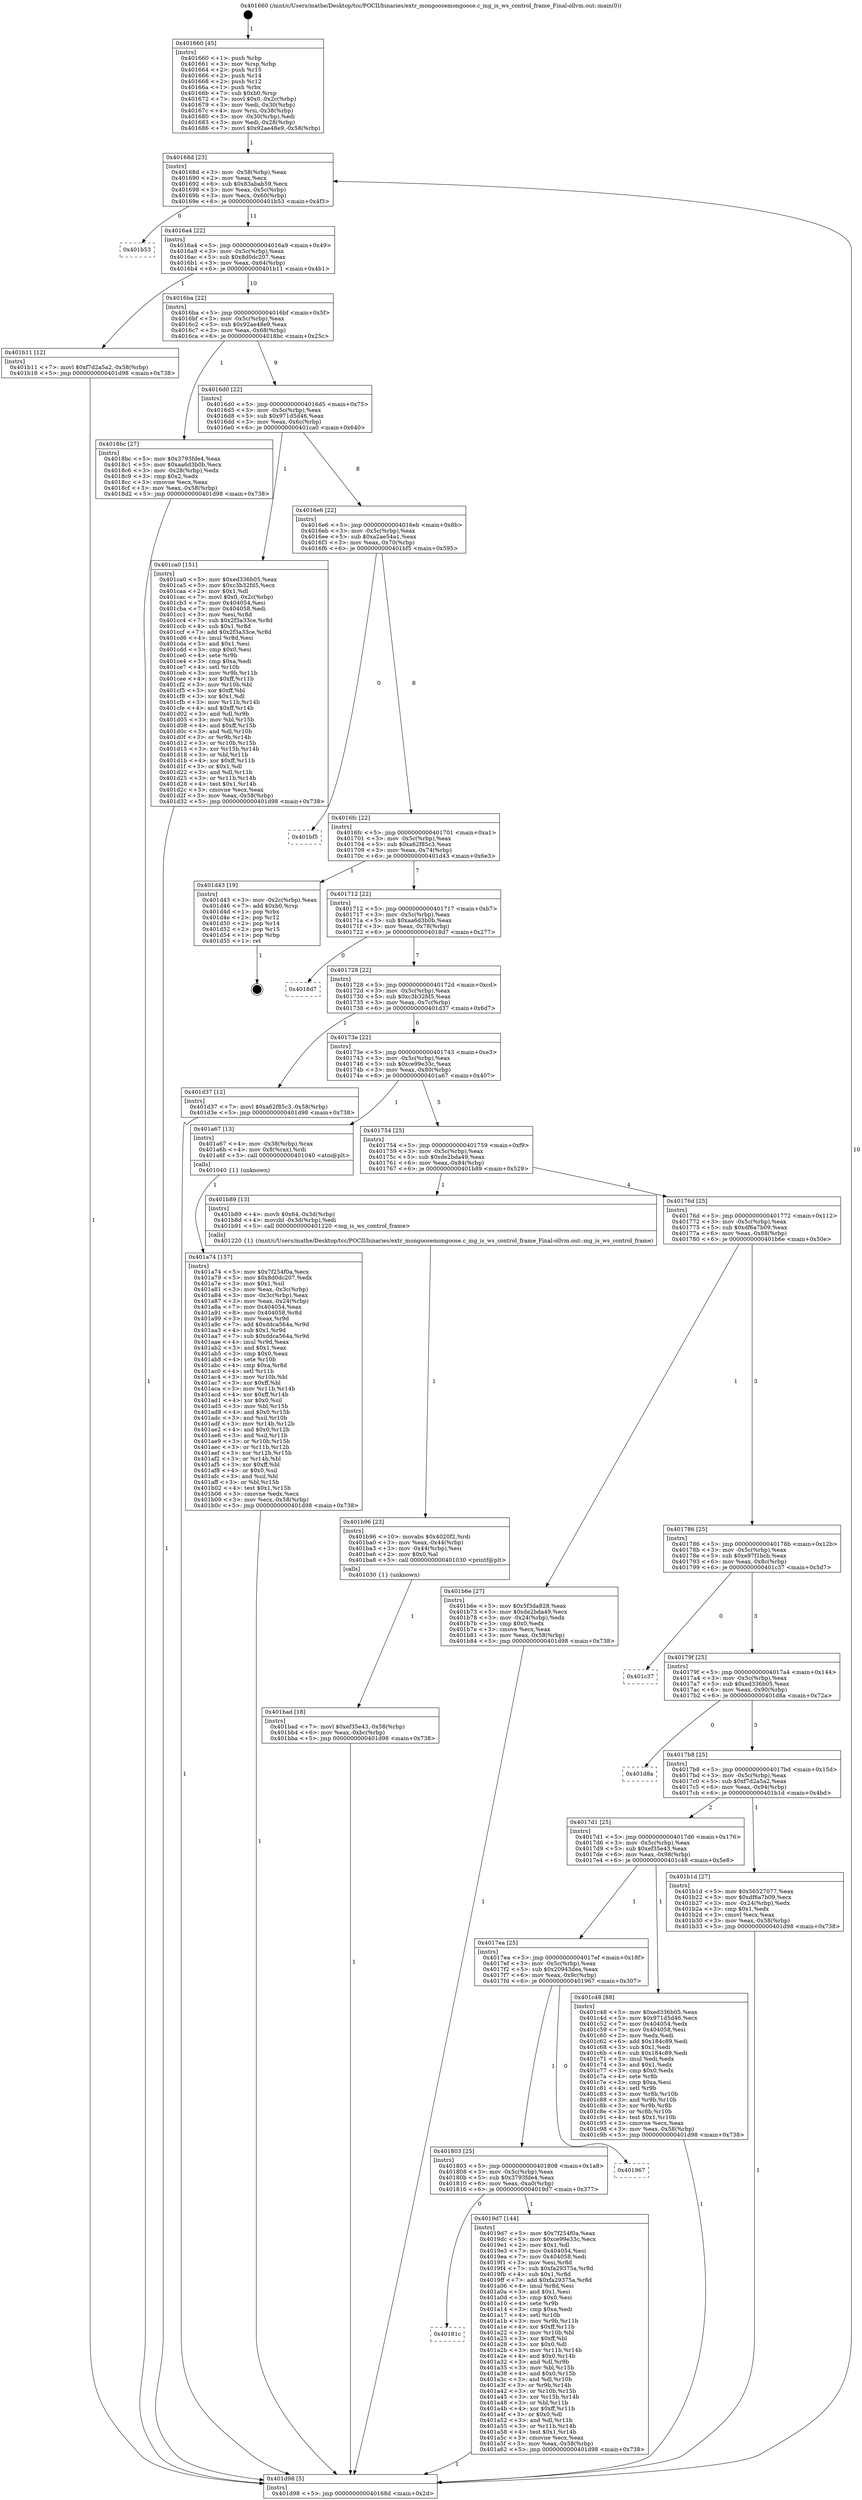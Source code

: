 digraph "0x401660" {
  label = "0x401660 (/mnt/c/Users/mathe/Desktop/tcc/POCII/binaries/extr_mongoosemongoose.c_mg_is_ws_control_frame_Final-ollvm.out::main(0))"
  labelloc = "t"
  node[shape=record]

  Entry [label="",width=0.3,height=0.3,shape=circle,fillcolor=black,style=filled]
  "0x40168d" [label="{
     0x40168d [23]\l
     | [instrs]\l
     &nbsp;&nbsp;0x40168d \<+3\>: mov -0x58(%rbp),%eax\l
     &nbsp;&nbsp;0x401690 \<+2\>: mov %eax,%ecx\l
     &nbsp;&nbsp;0x401692 \<+6\>: sub $0x83abab59,%ecx\l
     &nbsp;&nbsp;0x401698 \<+3\>: mov %eax,-0x5c(%rbp)\l
     &nbsp;&nbsp;0x40169b \<+3\>: mov %ecx,-0x60(%rbp)\l
     &nbsp;&nbsp;0x40169e \<+6\>: je 0000000000401b53 \<main+0x4f3\>\l
  }"]
  "0x401b53" [label="{
     0x401b53\l
  }", style=dashed]
  "0x4016a4" [label="{
     0x4016a4 [22]\l
     | [instrs]\l
     &nbsp;&nbsp;0x4016a4 \<+5\>: jmp 00000000004016a9 \<main+0x49\>\l
     &nbsp;&nbsp;0x4016a9 \<+3\>: mov -0x5c(%rbp),%eax\l
     &nbsp;&nbsp;0x4016ac \<+5\>: sub $0x8d0dc207,%eax\l
     &nbsp;&nbsp;0x4016b1 \<+3\>: mov %eax,-0x64(%rbp)\l
     &nbsp;&nbsp;0x4016b4 \<+6\>: je 0000000000401b11 \<main+0x4b1\>\l
  }"]
  Exit [label="",width=0.3,height=0.3,shape=circle,fillcolor=black,style=filled,peripheries=2]
  "0x401b11" [label="{
     0x401b11 [12]\l
     | [instrs]\l
     &nbsp;&nbsp;0x401b11 \<+7\>: movl $0xf7d2a5a2,-0x58(%rbp)\l
     &nbsp;&nbsp;0x401b18 \<+5\>: jmp 0000000000401d98 \<main+0x738\>\l
  }"]
  "0x4016ba" [label="{
     0x4016ba [22]\l
     | [instrs]\l
     &nbsp;&nbsp;0x4016ba \<+5\>: jmp 00000000004016bf \<main+0x5f\>\l
     &nbsp;&nbsp;0x4016bf \<+3\>: mov -0x5c(%rbp),%eax\l
     &nbsp;&nbsp;0x4016c2 \<+5\>: sub $0x92ae48e9,%eax\l
     &nbsp;&nbsp;0x4016c7 \<+3\>: mov %eax,-0x68(%rbp)\l
     &nbsp;&nbsp;0x4016ca \<+6\>: je 00000000004018bc \<main+0x25c\>\l
  }"]
  "0x401bad" [label="{
     0x401bad [18]\l
     | [instrs]\l
     &nbsp;&nbsp;0x401bad \<+7\>: movl $0xef35e43,-0x58(%rbp)\l
     &nbsp;&nbsp;0x401bb4 \<+6\>: mov %eax,-0xbc(%rbp)\l
     &nbsp;&nbsp;0x401bba \<+5\>: jmp 0000000000401d98 \<main+0x738\>\l
  }"]
  "0x4018bc" [label="{
     0x4018bc [27]\l
     | [instrs]\l
     &nbsp;&nbsp;0x4018bc \<+5\>: mov $0x3793fde4,%eax\l
     &nbsp;&nbsp;0x4018c1 \<+5\>: mov $0xaa6d3b0b,%ecx\l
     &nbsp;&nbsp;0x4018c6 \<+3\>: mov -0x28(%rbp),%edx\l
     &nbsp;&nbsp;0x4018c9 \<+3\>: cmp $0x2,%edx\l
     &nbsp;&nbsp;0x4018cc \<+3\>: cmovne %ecx,%eax\l
     &nbsp;&nbsp;0x4018cf \<+3\>: mov %eax,-0x58(%rbp)\l
     &nbsp;&nbsp;0x4018d2 \<+5\>: jmp 0000000000401d98 \<main+0x738\>\l
  }"]
  "0x4016d0" [label="{
     0x4016d0 [22]\l
     | [instrs]\l
     &nbsp;&nbsp;0x4016d0 \<+5\>: jmp 00000000004016d5 \<main+0x75\>\l
     &nbsp;&nbsp;0x4016d5 \<+3\>: mov -0x5c(%rbp),%eax\l
     &nbsp;&nbsp;0x4016d8 \<+5\>: sub $0x971d5d46,%eax\l
     &nbsp;&nbsp;0x4016dd \<+3\>: mov %eax,-0x6c(%rbp)\l
     &nbsp;&nbsp;0x4016e0 \<+6\>: je 0000000000401ca0 \<main+0x640\>\l
  }"]
  "0x401d98" [label="{
     0x401d98 [5]\l
     | [instrs]\l
     &nbsp;&nbsp;0x401d98 \<+5\>: jmp 000000000040168d \<main+0x2d\>\l
  }"]
  "0x401660" [label="{
     0x401660 [45]\l
     | [instrs]\l
     &nbsp;&nbsp;0x401660 \<+1\>: push %rbp\l
     &nbsp;&nbsp;0x401661 \<+3\>: mov %rsp,%rbp\l
     &nbsp;&nbsp;0x401664 \<+2\>: push %r15\l
     &nbsp;&nbsp;0x401666 \<+2\>: push %r14\l
     &nbsp;&nbsp;0x401668 \<+2\>: push %r12\l
     &nbsp;&nbsp;0x40166a \<+1\>: push %rbx\l
     &nbsp;&nbsp;0x40166b \<+7\>: sub $0xb0,%rsp\l
     &nbsp;&nbsp;0x401672 \<+7\>: movl $0x0,-0x2c(%rbp)\l
     &nbsp;&nbsp;0x401679 \<+3\>: mov %edi,-0x30(%rbp)\l
     &nbsp;&nbsp;0x40167c \<+4\>: mov %rsi,-0x38(%rbp)\l
     &nbsp;&nbsp;0x401680 \<+3\>: mov -0x30(%rbp),%edi\l
     &nbsp;&nbsp;0x401683 \<+3\>: mov %edi,-0x28(%rbp)\l
     &nbsp;&nbsp;0x401686 \<+7\>: movl $0x92ae48e9,-0x58(%rbp)\l
  }"]
  "0x401b96" [label="{
     0x401b96 [23]\l
     | [instrs]\l
     &nbsp;&nbsp;0x401b96 \<+10\>: movabs $0x4020f2,%rdi\l
     &nbsp;&nbsp;0x401ba0 \<+3\>: mov %eax,-0x44(%rbp)\l
     &nbsp;&nbsp;0x401ba3 \<+3\>: mov -0x44(%rbp),%esi\l
     &nbsp;&nbsp;0x401ba6 \<+2\>: mov $0x0,%al\l
     &nbsp;&nbsp;0x401ba8 \<+5\>: call 0000000000401030 \<printf@plt\>\l
     | [calls]\l
     &nbsp;&nbsp;0x401030 \{1\} (unknown)\l
  }"]
  "0x401ca0" [label="{
     0x401ca0 [151]\l
     | [instrs]\l
     &nbsp;&nbsp;0x401ca0 \<+5\>: mov $0xed336b05,%eax\l
     &nbsp;&nbsp;0x401ca5 \<+5\>: mov $0xc3b32fd5,%ecx\l
     &nbsp;&nbsp;0x401caa \<+2\>: mov $0x1,%dl\l
     &nbsp;&nbsp;0x401cac \<+7\>: movl $0x0,-0x2c(%rbp)\l
     &nbsp;&nbsp;0x401cb3 \<+7\>: mov 0x404054,%esi\l
     &nbsp;&nbsp;0x401cba \<+7\>: mov 0x404058,%edi\l
     &nbsp;&nbsp;0x401cc1 \<+3\>: mov %esi,%r8d\l
     &nbsp;&nbsp;0x401cc4 \<+7\>: sub $0x2f3a33ce,%r8d\l
     &nbsp;&nbsp;0x401ccb \<+4\>: sub $0x1,%r8d\l
     &nbsp;&nbsp;0x401ccf \<+7\>: add $0x2f3a33ce,%r8d\l
     &nbsp;&nbsp;0x401cd6 \<+4\>: imul %r8d,%esi\l
     &nbsp;&nbsp;0x401cda \<+3\>: and $0x1,%esi\l
     &nbsp;&nbsp;0x401cdd \<+3\>: cmp $0x0,%esi\l
     &nbsp;&nbsp;0x401ce0 \<+4\>: sete %r9b\l
     &nbsp;&nbsp;0x401ce4 \<+3\>: cmp $0xa,%edi\l
     &nbsp;&nbsp;0x401ce7 \<+4\>: setl %r10b\l
     &nbsp;&nbsp;0x401ceb \<+3\>: mov %r9b,%r11b\l
     &nbsp;&nbsp;0x401cee \<+4\>: xor $0xff,%r11b\l
     &nbsp;&nbsp;0x401cf2 \<+3\>: mov %r10b,%bl\l
     &nbsp;&nbsp;0x401cf5 \<+3\>: xor $0xff,%bl\l
     &nbsp;&nbsp;0x401cf8 \<+3\>: xor $0x1,%dl\l
     &nbsp;&nbsp;0x401cfb \<+3\>: mov %r11b,%r14b\l
     &nbsp;&nbsp;0x401cfe \<+4\>: and $0xff,%r14b\l
     &nbsp;&nbsp;0x401d02 \<+3\>: and %dl,%r9b\l
     &nbsp;&nbsp;0x401d05 \<+3\>: mov %bl,%r15b\l
     &nbsp;&nbsp;0x401d08 \<+4\>: and $0xff,%r15b\l
     &nbsp;&nbsp;0x401d0c \<+3\>: and %dl,%r10b\l
     &nbsp;&nbsp;0x401d0f \<+3\>: or %r9b,%r14b\l
     &nbsp;&nbsp;0x401d12 \<+3\>: or %r10b,%r15b\l
     &nbsp;&nbsp;0x401d15 \<+3\>: xor %r15b,%r14b\l
     &nbsp;&nbsp;0x401d18 \<+3\>: or %bl,%r11b\l
     &nbsp;&nbsp;0x401d1b \<+4\>: xor $0xff,%r11b\l
     &nbsp;&nbsp;0x401d1f \<+3\>: or $0x1,%dl\l
     &nbsp;&nbsp;0x401d22 \<+3\>: and %dl,%r11b\l
     &nbsp;&nbsp;0x401d25 \<+3\>: or %r11b,%r14b\l
     &nbsp;&nbsp;0x401d28 \<+4\>: test $0x1,%r14b\l
     &nbsp;&nbsp;0x401d2c \<+3\>: cmovne %ecx,%eax\l
     &nbsp;&nbsp;0x401d2f \<+3\>: mov %eax,-0x58(%rbp)\l
     &nbsp;&nbsp;0x401d32 \<+5\>: jmp 0000000000401d98 \<main+0x738\>\l
  }"]
  "0x4016e6" [label="{
     0x4016e6 [22]\l
     | [instrs]\l
     &nbsp;&nbsp;0x4016e6 \<+5\>: jmp 00000000004016eb \<main+0x8b\>\l
     &nbsp;&nbsp;0x4016eb \<+3\>: mov -0x5c(%rbp),%eax\l
     &nbsp;&nbsp;0x4016ee \<+5\>: sub $0xa2ae54a1,%eax\l
     &nbsp;&nbsp;0x4016f3 \<+3\>: mov %eax,-0x70(%rbp)\l
     &nbsp;&nbsp;0x4016f6 \<+6\>: je 0000000000401bf5 \<main+0x595\>\l
  }"]
  "0x401a74" [label="{
     0x401a74 [157]\l
     | [instrs]\l
     &nbsp;&nbsp;0x401a74 \<+5\>: mov $0x7f254f0a,%ecx\l
     &nbsp;&nbsp;0x401a79 \<+5\>: mov $0x8d0dc207,%edx\l
     &nbsp;&nbsp;0x401a7e \<+3\>: mov $0x1,%sil\l
     &nbsp;&nbsp;0x401a81 \<+3\>: mov %eax,-0x3c(%rbp)\l
     &nbsp;&nbsp;0x401a84 \<+3\>: mov -0x3c(%rbp),%eax\l
     &nbsp;&nbsp;0x401a87 \<+3\>: mov %eax,-0x24(%rbp)\l
     &nbsp;&nbsp;0x401a8a \<+7\>: mov 0x404054,%eax\l
     &nbsp;&nbsp;0x401a91 \<+8\>: mov 0x404058,%r8d\l
     &nbsp;&nbsp;0x401a99 \<+3\>: mov %eax,%r9d\l
     &nbsp;&nbsp;0x401a9c \<+7\>: add $0xddca564a,%r9d\l
     &nbsp;&nbsp;0x401aa3 \<+4\>: sub $0x1,%r9d\l
     &nbsp;&nbsp;0x401aa7 \<+7\>: sub $0xddca564a,%r9d\l
     &nbsp;&nbsp;0x401aae \<+4\>: imul %r9d,%eax\l
     &nbsp;&nbsp;0x401ab2 \<+3\>: and $0x1,%eax\l
     &nbsp;&nbsp;0x401ab5 \<+3\>: cmp $0x0,%eax\l
     &nbsp;&nbsp;0x401ab8 \<+4\>: sete %r10b\l
     &nbsp;&nbsp;0x401abc \<+4\>: cmp $0xa,%r8d\l
     &nbsp;&nbsp;0x401ac0 \<+4\>: setl %r11b\l
     &nbsp;&nbsp;0x401ac4 \<+3\>: mov %r10b,%bl\l
     &nbsp;&nbsp;0x401ac7 \<+3\>: xor $0xff,%bl\l
     &nbsp;&nbsp;0x401aca \<+3\>: mov %r11b,%r14b\l
     &nbsp;&nbsp;0x401acd \<+4\>: xor $0xff,%r14b\l
     &nbsp;&nbsp;0x401ad1 \<+4\>: xor $0x0,%sil\l
     &nbsp;&nbsp;0x401ad5 \<+3\>: mov %bl,%r15b\l
     &nbsp;&nbsp;0x401ad8 \<+4\>: and $0x0,%r15b\l
     &nbsp;&nbsp;0x401adc \<+3\>: and %sil,%r10b\l
     &nbsp;&nbsp;0x401adf \<+3\>: mov %r14b,%r12b\l
     &nbsp;&nbsp;0x401ae2 \<+4\>: and $0x0,%r12b\l
     &nbsp;&nbsp;0x401ae6 \<+3\>: and %sil,%r11b\l
     &nbsp;&nbsp;0x401ae9 \<+3\>: or %r10b,%r15b\l
     &nbsp;&nbsp;0x401aec \<+3\>: or %r11b,%r12b\l
     &nbsp;&nbsp;0x401aef \<+3\>: xor %r12b,%r15b\l
     &nbsp;&nbsp;0x401af2 \<+3\>: or %r14b,%bl\l
     &nbsp;&nbsp;0x401af5 \<+3\>: xor $0xff,%bl\l
     &nbsp;&nbsp;0x401af8 \<+4\>: or $0x0,%sil\l
     &nbsp;&nbsp;0x401afc \<+3\>: and %sil,%bl\l
     &nbsp;&nbsp;0x401aff \<+3\>: or %bl,%r15b\l
     &nbsp;&nbsp;0x401b02 \<+4\>: test $0x1,%r15b\l
     &nbsp;&nbsp;0x401b06 \<+3\>: cmovne %edx,%ecx\l
     &nbsp;&nbsp;0x401b09 \<+3\>: mov %ecx,-0x58(%rbp)\l
     &nbsp;&nbsp;0x401b0c \<+5\>: jmp 0000000000401d98 \<main+0x738\>\l
  }"]
  "0x401bf5" [label="{
     0x401bf5\l
  }", style=dashed]
  "0x4016fc" [label="{
     0x4016fc [22]\l
     | [instrs]\l
     &nbsp;&nbsp;0x4016fc \<+5\>: jmp 0000000000401701 \<main+0xa1\>\l
     &nbsp;&nbsp;0x401701 \<+3\>: mov -0x5c(%rbp),%eax\l
     &nbsp;&nbsp;0x401704 \<+5\>: sub $0xa62f85c3,%eax\l
     &nbsp;&nbsp;0x401709 \<+3\>: mov %eax,-0x74(%rbp)\l
     &nbsp;&nbsp;0x40170c \<+6\>: je 0000000000401d43 \<main+0x6e3\>\l
  }"]
  "0x40181c" [label="{
     0x40181c\l
  }", style=dashed]
  "0x401d43" [label="{
     0x401d43 [19]\l
     | [instrs]\l
     &nbsp;&nbsp;0x401d43 \<+3\>: mov -0x2c(%rbp),%eax\l
     &nbsp;&nbsp;0x401d46 \<+7\>: add $0xb0,%rsp\l
     &nbsp;&nbsp;0x401d4d \<+1\>: pop %rbx\l
     &nbsp;&nbsp;0x401d4e \<+2\>: pop %r12\l
     &nbsp;&nbsp;0x401d50 \<+2\>: pop %r14\l
     &nbsp;&nbsp;0x401d52 \<+2\>: pop %r15\l
     &nbsp;&nbsp;0x401d54 \<+1\>: pop %rbp\l
     &nbsp;&nbsp;0x401d55 \<+1\>: ret\l
  }"]
  "0x401712" [label="{
     0x401712 [22]\l
     | [instrs]\l
     &nbsp;&nbsp;0x401712 \<+5\>: jmp 0000000000401717 \<main+0xb7\>\l
     &nbsp;&nbsp;0x401717 \<+3\>: mov -0x5c(%rbp),%eax\l
     &nbsp;&nbsp;0x40171a \<+5\>: sub $0xaa6d3b0b,%eax\l
     &nbsp;&nbsp;0x40171f \<+3\>: mov %eax,-0x78(%rbp)\l
     &nbsp;&nbsp;0x401722 \<+6\>: je 00000000004018d7 \<main+0x277\>\l
  }"]
  "0x4019d7" [label="{
     0x4019d7 [144]\l
     | [instrs]\l
     &nbsp;&nbsp;0x4019d7 \<+5\>: mov $0x7f254f0a,%eax\l
     &nbsp;&nbsp;0x4019dc \<+5\>: mov $0xce99e33c,%ecx\l
     &nbsp;&nbsp;0x4019e1 \<+2\>: mov $0x1,%dl\l
     &nbsp;&nbsp;0x4019e3 \<+7\>: mov 0x404054,%esi\l
     &nbsp;&nbsp;0x4019ea \<+7\>: mov 0x404058,%edi\l
     &nbsp;&nbsp;0x4019f1 \<+3\>: mov %esi,%r8d\l
     &nbsp;&nbsp;0x4019f4 \<+7\>: sub $0xfa29375a,%r8d\l
     &nbsp;&nbsp;0x4019fb \<+4\>: sub $0x1,%r8d\l
     &nbsp;&nbsp;0x4019ff \<+7\>: add $0xfa29375a,%r8d\l
     &nbsp;&nbsp;0x401a06 \<+4\>: imul %r8d,%esi\l
     &nbsp;&nbsp;0x401a0a \<+3\>: and $0x1,%esi\l
     &nbsp;&nbsp;0x401a0d \<+3\>: cmp $0x0,%esi\l
     &nbsp;&nbsp;0x401a10 \<+4\>: sete %r9b\l
     &nbsp;&nbsp;0x401a14 \<+3\>: cmp $0xa,%edi\l
     &nbsp;&nbsp;0x401a17 \<+4\>: setl %r10b\l
     &nbsp;&nbsp;0x401a1b \<+3\>: mov %r9b,%r11b\l
     &nbsp;&nbsp;0x401a1e \<+4\>: xor $0xff,%r11b\l
     &nbsp;&nbsp;0x401a22 \<+3\>: mov %r10b,%bl\l
     &nbsp;&nbsp;0x401a25 \<+3\>: xor $0xff,%bl\l
     &nbsp;&nbsp;0x401a28 \<+3\>: xor $0x0,%dl\l
     &nbsp;&nbsp;0x401a2b \<+3\>: mov %r11b,%r14b\l
     &nbsp;&nbsp;0x401a2e \<+4\>: and $0x0,%r14b\l
     &nbsp;&nbsp;0x401a32 \<+3\>: and %dl,%r9b\l
     &nbsp;&nbsp;0x401a35 \<+3\>: mov %bl,%r15b\l
     &nbsp;&nbsp;0x401a38 \<+4\>: and $0x0,%r15b\l
     &nbsp;&nbsp;0x401a3c \<+3\>: and %dl,%r10b\l
     &nbsp;&nbsp;0x401a3f \<+3\>: or %r9b,%r14b\l
     &nbsp;&nbsp;0x401a42 \<+3\>: or %r10b,%r15b\l
     &nbsp;&nbsp;0x401a45 \<+3\>: xor %r15b,%r14b\l
     &nbsp;&nbsp;0x401a48 \<+3\>: or %bl,%r11b\l
     &nbsp;&nbsp;0x401a4b \<+4\>: xor $0xff,%r11b\l
     &nbsp;&nbsp;0x401a4f \<+3\>: or $0x0,%dl\l
     &nbsp;&nbsp;0x401a52 \<+3\>: and %dl,%r11b\l
     &nbsp;&nbsp;0x401a55 \<+3\>: or %r11b,%r14b\l
     &nbsp;&nbsp;0x401a58 \<+4\>: test $0x1,%r14b\l
     &nbsp;&nbsp;0x401a5c \<+3\>: cmovne %ecx,%eax\l
     &nbsp;&nbsp;0x401a5f \<+3\>: mov %eax,-0x58(%rbp)\l
     &nbsp;&nbsp;0x401a62 \<+5\>: jmp 0000000000401d98 \<main+0x738\>\l
  }"]
  "0x4018d7" [label="{
     0x4018d7\l
  }", style=dashed]
  "0x401728" [label="{
     0x401728 [22]\l
     | [instrs]\l
     &nbsp;&nbsp;0x401728 \<+5\>: jmp 000000000040172d \<main+0xcd\>\l
     &nbsp;&nbsp;0x40172d \<+3\>: mov -0x5c(%rbp),%eax\l
     &nbsp;&nbsp;0x401730 \<+5\>: sub $0xc3b32fd5,%eax\l
     &nbsp;&nbsp;0x401735 \<+3\>: mov %eax,-0x7c(%rbp)\l
     &nbsp;&nbsp;0x401738 \<+6\>: je 0000000000401d37 \<main+0x6d7\>\l
  }"]
  "0x401803" [label="{
     0x401803 [25]\l
     | [instrs]\l
     &nbsp;&nbsp;0x401803 \<+5\>: jmp 0000000000401808 \<main+0x1a8\>\l
     &nbsp;&nbsp;0x401808 \<+3\>: mov -0x5c(%rbp),%eax\l
     &nbsp;&nbsp;0x40180b \<+5\>: sub $0x3793fde4,%eax\l
     &nbsp;&nbsp;0x401810 \<+6\>: mov %eax,-0xa0(%rbp)\l
     &nbsp;&nbsp;0x401816 \<+6\>: je 00000000004019d7 \<main+0x377\>\l
  }"]
  "0x401d37" [label="{
     0x401d37 [12]\l
     | [instrs]\l
     &nbsp;&nbsp;0x401d37 \<+7\>: movl $0xa62f85c3,-0x58(%rbp)\l
     &nbsp;&nbsp;0x401d3e \<+5\>: jmp 0000000000401d98 \<main+0x738\>\l
  }"]
  "0x40173e" [label="{
     0x40173e [22]\l
     | [instrs]\l
     &nbsp;&nbsp;0x40173e \<+5\>: jmp 0000000000401743 \<main+0xe3\>\l
     &nbsp;&nbsp;0x401743 \<+3\>: mov -0x5c(%rbp),%eax\l
     &nbsp;&nbsp;0x401746 \<+5\>: sub $0xce99e33c,%eax\l
     &nbsp;&nbsp;0x40174b \<+3\>: mov %eax,-0x80(%rbp)\l
     &nbsp;&nbsp;0x40174e \<+6\>: je 0000000000401a67 \<main+0x407\>\l
  }"]
  "0x401967" [label="{
     0x401967\l
  }", style=dashed]
  "0x401a67" [label="{
     0x401a67 [13]\l
     | [instrs]\l
     &nbsp;&nbsp;0x401a67 \<+4\>: mov -0x38(%rbp),%rax\l
     &nbsp;&nbsp;0x401a6b \<+4\>: mov 0x8(%rax),%rdi\l
     &nbsp;&nbsp;0x401a6f \<+5\>: call 0000000000401040 \<atoi@plt\>\l
     | [calls]\l
     &nbsp;&nbsp;0x401040 \{1\} (unknown)\l
  }"]
  "0x401754" [label="{
     0x401754 [25]\l
     | [instrs]\l
     &nbsp;&nbsp;0x401754 \<+5\>: jmp 0000000000401759 \<main+0xf9\>\l
     &nbsp;&nbsp;0x401759 \<+3\>: mov -0x5c(%rbp),%eax\l
     &nbsp;&nbsp;0x40175c \<+5\>: sub $0xde2bda49,%eax\l
     &nbsp;&nbsp;0x401761 \<+6\>: mov %eax,-0x84(%rbp)\l
     &nbsp;&nbsp;0x401767 \<+6\>: je 0000000000401b89 \<main+0x529\>\l
  }"]
  "0x4017ea" [label="{
     0x4017ea [25]\l
     | [instrs]\l
     &nbsp;&nbsp;0x4017ea \<+5\>: jmp 00000000004017ef \<main+0x18f\>\l
     &nbsp;&nbsp;0x4017ef \<+3\>: mov -0x5c(%rbp),%eax\l
     &nbsp;&nbsp;0x4017f2 \<+5\>: sub $0x20943dea,%eax\l
     &nbsp;&nbsp;0x4017f7 \<+6\>: mov %eax,-0x9c(%rbp)\l
     &nbsp;&nbsp;0x4017fd \<+6\>: je 0000000000401967 \<main+0x307\>\l
  }"]
  "0x401b89" [label="{
     0x401b89 [13]\l
     | [instrs]\l
     &nbsp;&nbsp;0x401b89 \<+4\>: movb $0x64,-0x3d(%rbp)\l
     &nbsp;&nbsp;0x401b8d \<+4\>: movzbl -0x3d(%rbp),%edi\l
     &nbsp;&nbsp;0x401b91 \<+5\>: call 0000000000401220 \<mg_is_ws_control_frame\>\l
     | [calls]\l
     &nbsp;&nbsp;0x401220 \{1\} (/mnt/c/Users/mathe/Desktop/tcc/POCII/binaries/extr_mongoosemongoose.c_mg_is_ws_control_frame_Final-ollvm.out::mg_is_ws_control_frame)\l
  }"]
  "0x40176d" [label="{
     0x40176d [25]\l
     | [instrs]\l
     &nbsp;&nbsp;0x40176d \<+5\>: jmp 0000000000401772 \<main+0x112\>\l
     &nbsp;&nbsp;0x401772 \<+3\>: mov -0x5c(%rbp),%eax\l
     &nbsp;&nbsp;0x401775 \<+5\>: sub $0xdf6a7b09,%eax\l
     &nbsp;&nbsp;0x40177a \<+6\>: mov %eax,-0x88(%rbp)\l
     &nbsp;&nbsp;0x401780 \<+6\>: je 0000000000401b6e \<main+0x50e\>\l
  }"]
  "0x401c48" [label="{
     0x401c48 [88]\l
     | [instrs]\l
     &nbsp;&nbsp;0x401c48 \<+5\>: mov $0xed336b05,%eax\l
     &nbsp;&nbsp;0x401c4d \<+5\>: mov $0x971d5d46,%ecx\l
     &nbsp;&nbsp;0x401c52 \<+7\>: mov 0x404054,%edx\l
     &nbsp;&nbsp;0x401c59 \<+7\>: mov 0x404058,%esi\l
     &nbsp;&nbsp;0x401c60 \<+2\>: mov %edx,%edi\l
     &nbsp;&nbsp;0x401c62 \<+6\>: add $0x184c89,%edi\l
     &nbsp;&nbsp;0x401c68 \<+3\>: sub $0x1,%edi\l
     &nbsp;&nbsp;0x401c6b \<+6\>: sub $0x184c89,%edi\l
     &nbsp;&nbsp;0x401c71 \<+3\>: imul %edi,%edx\l
     &nbsp;&nbsp;0x401c74 \<+3\>: and $0x1,%edx\l
     &nbsp;&nbsp;0x401c77 \<+3\>: cmp $0x0,%edx\l
     &nbsp;&nbsp;0x401c7a \<+4\>: sete %r8b\l
     &nbsp;&nbsp;0x401c7e \<+3\>: cmp $0xa,%esi\l
     &nbsp;&nbsp;0x401c81 \<+4\>: setl %r9b\l
     &nbsp;&nbsp;0x401c85 \<+3\>: mov %r8b,%r10b\l
     &nbsp;&nbsp;0x401c88 \<+3\>: and %r9b,%r10b\l
     &nbsp;&nbsp;0x401c8b \<+3\>: xor %r9b,%r8b\l
     &nbsp;&nbsp;0x401c8e \<+3\>: or %r8b,%r10b\l
     &nbsp;&nbsp;0x401c91 \<+4\>: test $0x1,%r10b\l
     &nbsp;&nbsp;0x401c95 \<+3\>: cmovne %ecx,%eax\l
     &nbsp;&nbsp;0x401c98 \<+3\>: mov %eax,-0x58(%rbp)\l
     &nbsp;&nbsp;0x401c9b \<+5\>: jmp 0000000000401d98 \<main+0x738\>\l
  }"]
  "0x401b6e" [label="{
     0x401b6e [27]\l
     | [instrs]\l
     &nbsp;&nbsp;0x401b6e \<+5\>: mov $0x5f3da828,%eax\l
     &nbsp;&nbsp;0x401b73 \<+5\>: mov $0xde2bda49,%ecx\l
     &nbsp;&nbsp;0x401b78 \<+3\>: mov -0x24(%rbp),%edx\l
     &nbsp;&nbsp;0x401b7b \<+3\>: cmp $0x0,%edx\l
     &nbsp;&nbsp;0x401b7e \<+3\>: cmove %ecx,%eax\l
     &nbsp;&nbsp;0x401b81 \<+3\>: mov %eax,-0x58(%rbp)\l
     &nbsp;&nbsp;0x401b84 \<+5\>: jmp 0000000000401d98 \<main+0x738\>\l
  }"]
  "0x401786" [label="{
     0x401786 [25]\l
     | [instrs]\l
     &nbsp;&nbsp;0x401786 \<+5\>: jmp 000000000040178b \<main+0x12b\>\l
     &nbsp;&nbsp;0x40178b \<+3\>: mov -0x5c(%rbp),%eax\l
     &nbsp;&nbsp;0x40178e \<+5\>: sub $0xe97f1bcb,%eax\l
     &nbsp;&nbsp;0x401793 \<+6\>: mov %eax,-0x8c(%rbp)\l
     &nbsp;&nbsp;0x401799 \<+6\>: je 0000000000401c37 \<main+0x5d7\>\l
  }"]
  "0x4017d1" [label="{
     0x4017d1 [25]\l
     | [instrs]\l
     &nbsp;&nbsp;0x4017d1 \<+5\>: jmp 00000000004017d6 \<main+0x176\>\l
     &nbsp;&nbsp;0x4017d6 \<+3\>: mov -0x5c(%rbp),%eax\l
     &nbsp;&nbsp;0x4017d9 \<+5\>: sub $0xef35e43,%eax\l
     &nbsp;&nbsp;0x4017de \<+6\>: mov %eax,-0x98(%rbp)\l
     &nbsp;&nbsp;0x4017e4 \<+6\>: je 0000000000401c48 \<main+0x5e8\>\l
  }"]
  "0x401c37" [label="{
     0x401c37\l
  }", style=dashed]
  "0x40179f" [label="{
     0x40179f [25]\l
     | [instrs]\l
     &nbsp;&nbsp;0x40179f \<+5\>: jmp 00000000004017a4 \<main+0x144\>\l
     &nbsp;&nbsp;0x4017a4 \<+3\>: mov -0x5c(%rbp),%eax\l
     &nbsp;&nbsp;0x4017a7 \<+5\>: sub $0xed336b05,%eax\l
     &nbsp;&nbsp;0x4017ac \<+6\>: mov %eax,-0x90(%rbp)\l
     &nbsp;&nbsp;0x4017b2 \<+6\>: je 0000000000401d8a \<main+0x72a\>\l
  }"]
  "0x401b1d" [label="{
     0x401b1d [27]\l
     | [instrs]\l
     &nbsp;&nbsp;0x401b1d \<+5\>: mov $0x56527077,%eax\l
     &nbsp;&nbsp;0x401b22 \<+5\>: mov $0xdf6a7b09,%ecx\l
     &nbsp;&nbsp;0x401b27 \<+3\>: mov -0x24(%rbp),%edx\l
     &nbsp;&nbsp;0x401b2a \<+3\>: cmp $0x1,%edx\l
     &nbsp;&nbsp;0x401b2d \<+3\>: cmovl %ecx,%eax\l
     &nbsp;&nbsp;0x401b30 \<+3\>: mov %eax,-0x58(%rbp)\l
     &nbsp;&nbsp;0x401b33 \<+5\>: jmp 0000000000401d98 \<main+0x738\>\l
  }"]
  "0x401d8a" [label="{
     0x401d8a\l
  }", style=dashed]
  "0x4017b8" [label="{
     0x4017b8 [25]\l
     | [instrs]\l
     &nbsp;&nbsp;0x4017b8 \<+5\>: jmp 00000000004017bd \<main+0x15d\>\l
     &nbsp;&nbsp;0x4017bd \<+3\>: mov -0x5c(%rbp),%eax\l
     &nbsp;&nbsp;0x4017c0 \<+5\>: sub $0xf7d2a5a2,%eax\l
     &nbsp;&nbsp;0x4017c5 \<+6\>: mov %eax,-0x94(%rbp)\l
     &nbsp;&nbsp;0x4017cb \<+6\>: je 0000000000401b1d \<main+0x4bd\>\l
  }"]
  Entry -> "0x401660" [label=" 1"]
  "0x40168d" -> "0x401b53" [label=" 0"]
  "0x40168d" -> "0x4016a4" [label=" 11"]
  "0x401d43" -> Exit [label=" 1"]
  "0x4016a4" -> "0x401b11" [label=" 1"]
  "0x4016a4" -> "0x4016ba" [label=" 10"]
  "0x401d37" -> "0x401d98" [label=" 1"]
  "0x4016ba" -> "0x4018bc" [label=" 1"]
  "0x4016ba" -> "0x4016d0" [label=" 9"]
  "0x4018bc" -> "0x401d98" [label=" 1"]
  "0x401660" -> "0x40168d" [label=" 1"]
  "0x401d98" -> "0x40168d" [label=" 10"]
  "0x401ca0" -> "0x401d98" [label=" 1"]
  "0x4016d0" -> "0x401ca0" [label=" 1"]
  "0x4016d0" -> "0x4016e6" [label=" 8"]
  "0x401c48" -> "0x401d98" [label=" 1"]
  "0x4016e6" -> "0x401bf5" [label=" 0"]
  "0x4016e6" -> "0x4016fc" [label=" 8"]
  "0x401bad" -> "0x401d98" [label=" 1"]
  "0x4016fc" -> "0x401d43" [label=" 1"]
  "0x4016fc" -> "0x401712" [label=" 7"]
  "0x401b96" -> "0x401bad" [label=" 1"]
  "0x401712" -> "0x4018d7" [label=" 0"]
  "0x401712" -> "0x401728" [label=" 7"]
  "0x401b89" -> "0x401b96" [label=" 1"]
  "0x401728" -> "0x401d37" [label=" 1"]
  "0x401728" -> "0x40173e" [label=" 6"]
  "0x401b1d" -> "0x401d98" [label=" 1"]
  "0x40173e" -> "0x401a67" [label=" 1"]
  "0x40173e" -> "0x401754" [label=" 5"]
  "0x401b11" -> "0x401d98" [label=" 1"]
  "0x401754" -> "0x401b89" [label=" 1"]
  "0x401754" -> "0x40176d" [label=" 4"]
  "0x401a67" -> "0x401a74" [label=" 1"]
  "0x40176d" -> "0x401b6e" [label=" 1"]
  "0x40176d" -> "0x401786" [label=" 3"]
  "0x4019d7" -> "0x401d98" [label=" 1"]
  "0x401786" -> "0x401c37" [label=" 0"]
  "0x401786" -> "0x40179f" [label=" 3"]
  "0x401803" -> "0x4019d7" [label=" 1"]
  "0x40179f" -> "0x401d8a" [label=" 0"]
  "0x40179f" -> "0x4017b8" [label=" 3"]
  "0x401b6e" -> "0x401d98" [label=" 1"]
  "0x4017b8" -> "0x401b1d" [label=" 1"]
  "0x4017b8" -> "0x4017d1" [label=" 2"]
  "0x401803" -> "0x40181c" [label=" 0"]
  "0x4017d1" -> "0x401c48" [label=" 1"]
  "0x4017d1" -> "0x4017ea" [label=" 1"]
  "0x401a74" -> "0x401d98" [label=" 1"]
  "0x4017ea" -> "0x401967" [label=" 0"]
  "0x4017ea" -> "0x401803" [label=" 1"]
}
